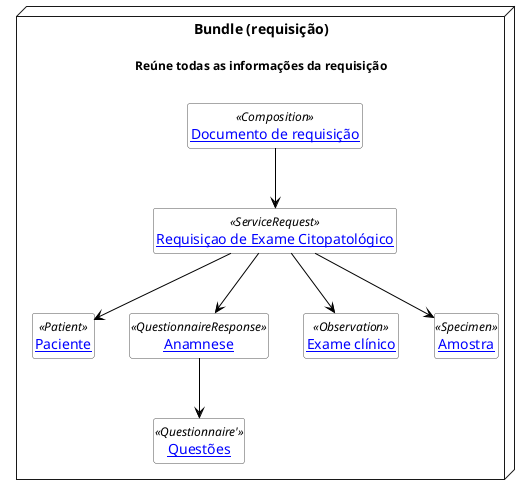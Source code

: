 @startuml bundle-requisicao

skinparam packagestyle rectangle 

hide circle
hide methods
hide empty members

skinparam class {
    BackgroundColor White
    ArrowColor Black
    BorderColor #505050
}

package "Bundle (requisição)\n\n<size:12>Reúne todas as informações da requisição\n" <<Node>> { 
    class Composition as "[[StructureDefinition-documento-requisicao.html Documento de requisição]]" <<Composition>>
    class ServiceRequest as "[[StructureDefinition-requisicao-exame-citopatologico.html Requisiçao de Exame Citopatológico]]" <<ServiceRequest>>
    class Paciente as "[[StructureDefinition-paciente.html Paciente]]" <<Patient>>
    class Anamnese as "[[StructureDefinition-anamnese-questionario.html Anamnese]]" <<QuestionnaireResponse>>
    class Questoes as "[[Questionnaire-anamnese-exame-citopatologico.html Questões]]" <<Questionnaire'>>
    class Exame as "[[StructureDefinition-exame-clinico.html Exame clínico]]" <<Observation>>
    class Amostra as "[[StructureDefinition-amostra-requisicao.html Amostra]]" <<Specimen>>
    Composition --> ServiceRequest
    ServiceRequest --> Paciente
    ServiceRequest --> Anamnese
    Anamnese --> Questoes
    ServiceRequest --> Exame
    ServiceRequest --> Amostra
    
}

@enduml